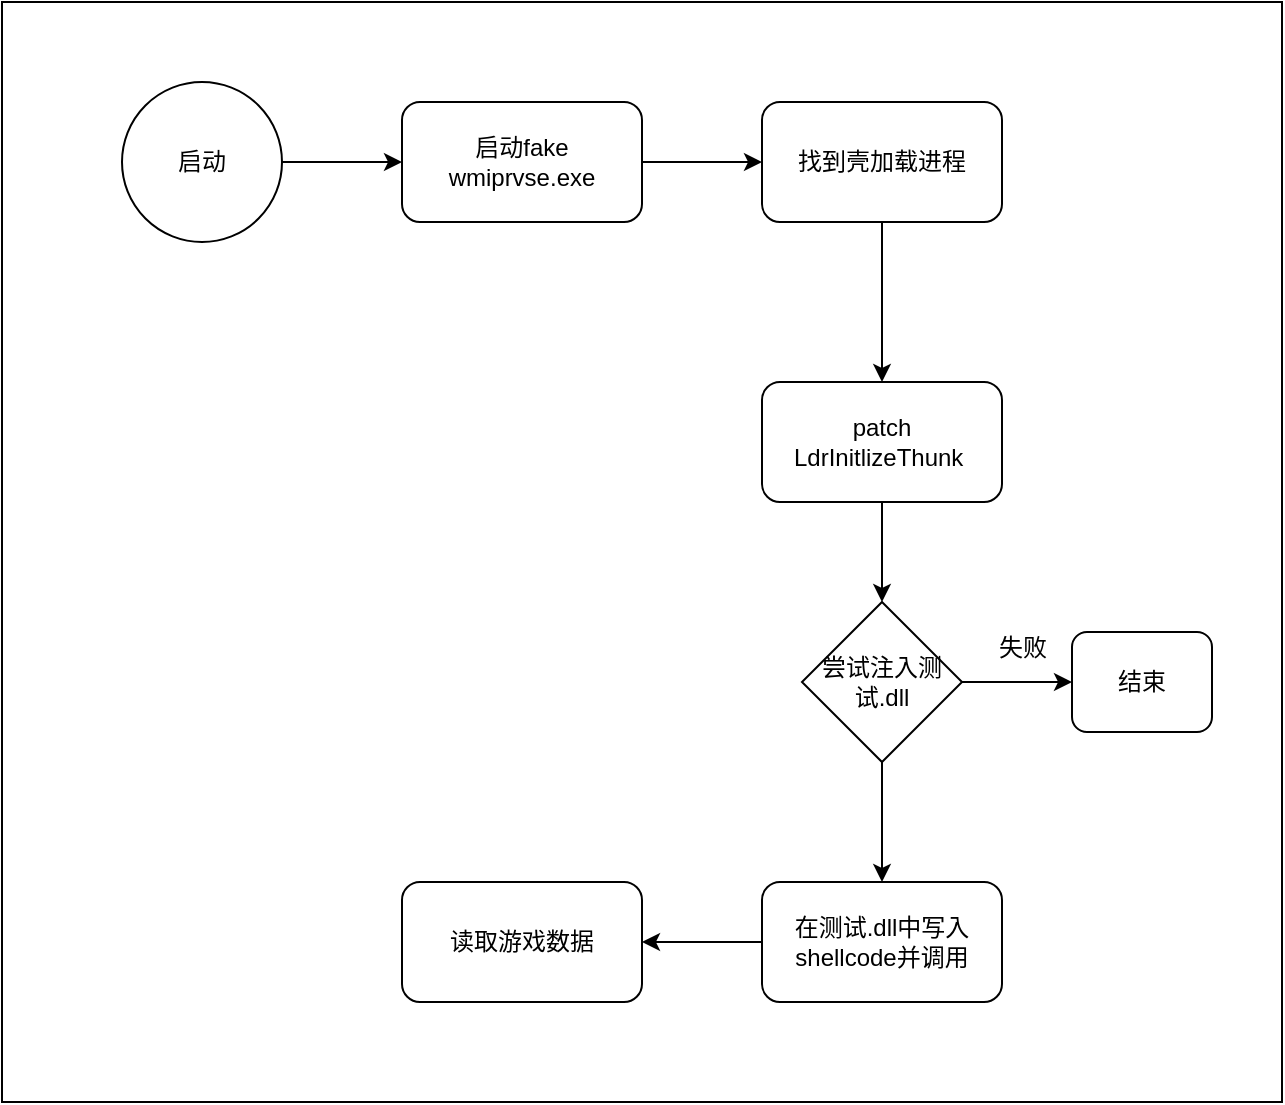 <mxfile version="27.2.0">
  <diagram name="第 1 页" id="qpb8Ep5ppw-hFlBWJVvO">
    <mxGraphModel dx="1643" dy="932" grid="1" gridSize="10" guides="1" tooltips="1" connect="1" arrows="1" fold="1" page="1" pageScale="1" pageWidth="827" pageHeight="1169" math="0" shadow="0">
      <root>
        <mxCell id="0" />
        <mxCell id="1" parent="0" />
        <mxCell id="B19EFK0onm4h__Q6_6Yf-21" value="" style="rounded=0;whiteSpace=wrap;html=1;" vertex="1" parent="1">
          <mxGeometry x="140" y="290" width="640" height="550" as="geometry" />
        </mxCell>
        <mxCell id="B19EFK0onm4h__Q6_6Yf-18" value="" style="edgeStyle=orthogonalEdgeStyle;rounded=0;orthogonalLoop=1;jettySize=auto;html=1;" edge="1" parent="1" source="B19EFK0onm4h__Q6_6Yf-8" target="B19EFK0onm4h__Q6_6Yf-17">
          <mxGeometry relative="1" as="geometry" />
        </mxCell>
        <mxCell id="B19EFK0onm4h__Q6_6Yf-7" value="" style="edgeStyle=orthogonalEdgeStyle;rounded=0;orthogonalLoop=1;jettySize=auto;html=1;" edge="1" parent="1" source="B19EFK0onm4h__Q6_6Yf-1" target="B19EFK0onm4h__Q6_6Yf-6">
          <mxGeometry relative="1" as="geometry" />
        </mxCell>
        <mxCell id="B19EFK0onm4h__Q6_6Yf-1" value="启动fake wmiprvse.exe" style="rounded=1;whiteSpace=wrap;html=1;" vertex="1" parent="1">
          <mxGeometry x="340" y="340" width="120" height="60" as="geometry" />
        </mxCell>
        <mxCell id="B19EFK0onm4h__Q6_6Yf-5" value="" style="edgeStyle=orthogonalEdgeStyle;rounded=0;orthogonalLoop=1;jettySize=auto;html=1;" edge="1" parent="1" source="B19EFK0onm4h__Q6_6Yf-2" target="B19EFK0onm4h__Q6_6Yf-1">
          <mxGeometry relative="1" as="geometry" />
        </mxCell>
        <mxCell id="B19EFK0onm4h__Q6_6Yf-2" value="启动" style="ellipse;whiteSpace=wrap;html=1;aspect=fixed;" vertex="1" parent="1">
          <mxGeometry x="200" y="330" width="80" height="80" as="geometry" />
        </mxCell>
        <mxCell id="B19EFK0onm4h__Q6_6Yf-10" value="" style="edgeStyle=orthogonalEdgeStyle;rounded=0;orthogonalLoop=1;jettySize=auto;html=1;" edge="1" parent="1" source="B19EFK0onm4h__Q6_6Yf-6" target="B19EFK0onm4h__Q6_6Yf-9">
          <mxGeometry relative="1" as="geometry" />
        </mxCell>
        <mxCell id="B19EFK0onm4h__Q6_6Yf-6" value="找到壳加载进程" style="rounded=1;whiteSpace=wrap;html=1;" vertex="1" parent="1">
          <mxGeometry x="520" y="340" width="120" height="60" as="geometry" />
        </mxCell>
        <mxCell id="B19EFK0onm4h__Q6_6Yf-15" value="" style="edgeStyle=orthogonalEdgeStyle;rounded=0;orthogonalLoop=1;jettySize=auto;html=1;" edge="1" parent="1" source="B19EFK0onm4h__Q6_6Yf-8" target="B19EFK0onm4h__Q6_6Yf-14">
          <mxGeometry relative="1" as="geometry" />
        </mxCell>
        <mxCell id="B19EFK0onm4h__Q6_6Yf-8" value="尝试注入测试.dll" style="rhombus;whiteSpace=wrap;html=1;" vertex="1" parent="1">
          <mxGeometry x="540" y="590" width="80" height="80" as="geometry" />
        </mxCell>
        <mxCell id="B19EFK0onm4h__Q6_6Yf-11" value="" style="edgeStyle=orthogonalEdgeStyle;rounded=0;orthogonalLoop=1;jettySize=auto;html=1;" edge="1" parent="1" source="B19EFK0onm4h__Q6_6Yf-9" target="B19EFK0onm4h__Q6_6Yf-8">
          <mxGeometry relative="1" as="geometry" />
        </mxCell>
        <mxCell id="B19EFK0onm4h__Q6_6Yf-9" value="patch LdrInitlizeThunk&amp;nbsp;" style="whiteSpace=wrap;html=1;rounded=1;" vertex="1" parent="1">
          <mxGeometry x="520" y="480" width="120" height="60" as="geometry" />
        </mxCell>
        <mxCell id="B19EFK0onm4h__Q6_6Yf-14" value="结束" style="rounded=1;whiteSpace=wrap;html=1;" vertex="1" parent="1">
          <mxGeometry x="675" y="605" width="70" height="50" as="geometry" />
        </mxCell>
        <mxCell id="B19EFK0onm4h__Q6_6Yf-16" value="失败" style="text;html=1;align=center;verticalAlign=middle;resizable=0;points=[];autosize=1;strokeColor=none;fillColor=none;" vertex="1" parent="1">
          <mxGeometry x="625" y="598" width="50" height="30" as="geometry" />
        </mxCell>
        <mxCell id="B19EFK0onm4h__Q6_6Yf-20" value="" style="edgeStyle=orthogonalEdgeStyle;rounded=0;orthogonalLoop=1;jettySize=auto;html=1;" edge="1" parent="1" source="B19EFK0onm4h__Q6_6Yf-17" target="B19EFK0onm4h__Q6_6Yf-19">
          <mxGeometry relative="1" as="geometry" />
        </mxCell>
        <mxCell id="B19EFK0onm4h__Q6_6Yf-17" value="在测试.dll中写入shellcode并调用" style="rounded=1;whiteSpace=wrap;html=1;" vertex="1" parent="1">
          <mxGeometry x="520" y="730" width="120" height="60" as="geometry" />
        </mxCell>
        <mxCell id="B19EFK0onm4h__Q6_6Yf-19" value="读取游戏数据" style="rounded=1;whiteSpace=wrap;html=1;" vertex="1" parent="1">
          <mxGeometry x="340" y="730" width="120" height="60" as="geometry" />
        </mxCell>
      </root>
    </mxGraphModel>
  </diagram>
</mxfile>
